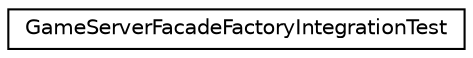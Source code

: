 digraph "Graphical Class Hierarchy"
{
  edge [fontname="Helvetica",fontsize="10",labelfontname="Helvetica",labelfontsize="10"];
  node [fontname="Helvetica",fontsize="10",shape=record];
  rankdir="LR";
  Node1 [label="GameServerFacadeFactoryIntegrationTest",height=0.2,width=0.4,color="black", fillcolor="white", style="filled",URL="$class_game_server_facade_factory_integration_test.html"];
}
